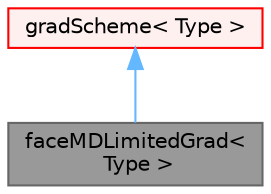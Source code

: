 digraph "faceMDLimitedGrad&lt; Type &gt;"
{
 // LATEX_PDF_SIZE
  bgcolor="transparent";
  edge [fontname=Helvetica,fontsize=10,labelfontname=Helvetica,labelfontsize=10];
  node [fontname=Helvetica,fontsize=10,shape=box,height=0.2,width=0.4];
  Node1 [id="Node000001",label="faceMDLimitedGrad\<\l Type \>",height=0.2,width=0.4,color="gray40", fillcolor="grey60", style="filled", fontcolor="black",tooltip="faceMDLimitedGrad gradient scheme applied to a runTime selected base gradient scheme."];
  Node2 -> Node1 [id="edge1_Node000001_Node000002",dir="back",color="steelblue1",style="solid",tooltip=" "];
  Node2 [id="Node000002",label="gradScheme\< Type \>",height=0.2,width=0.4,color="red", fillcolor="#FFF0F0", style="filled",URL="$classFoam_1_1fv_1_1gradScheme.html",tooltip="Abstract base class for gradient schemes."];
}
